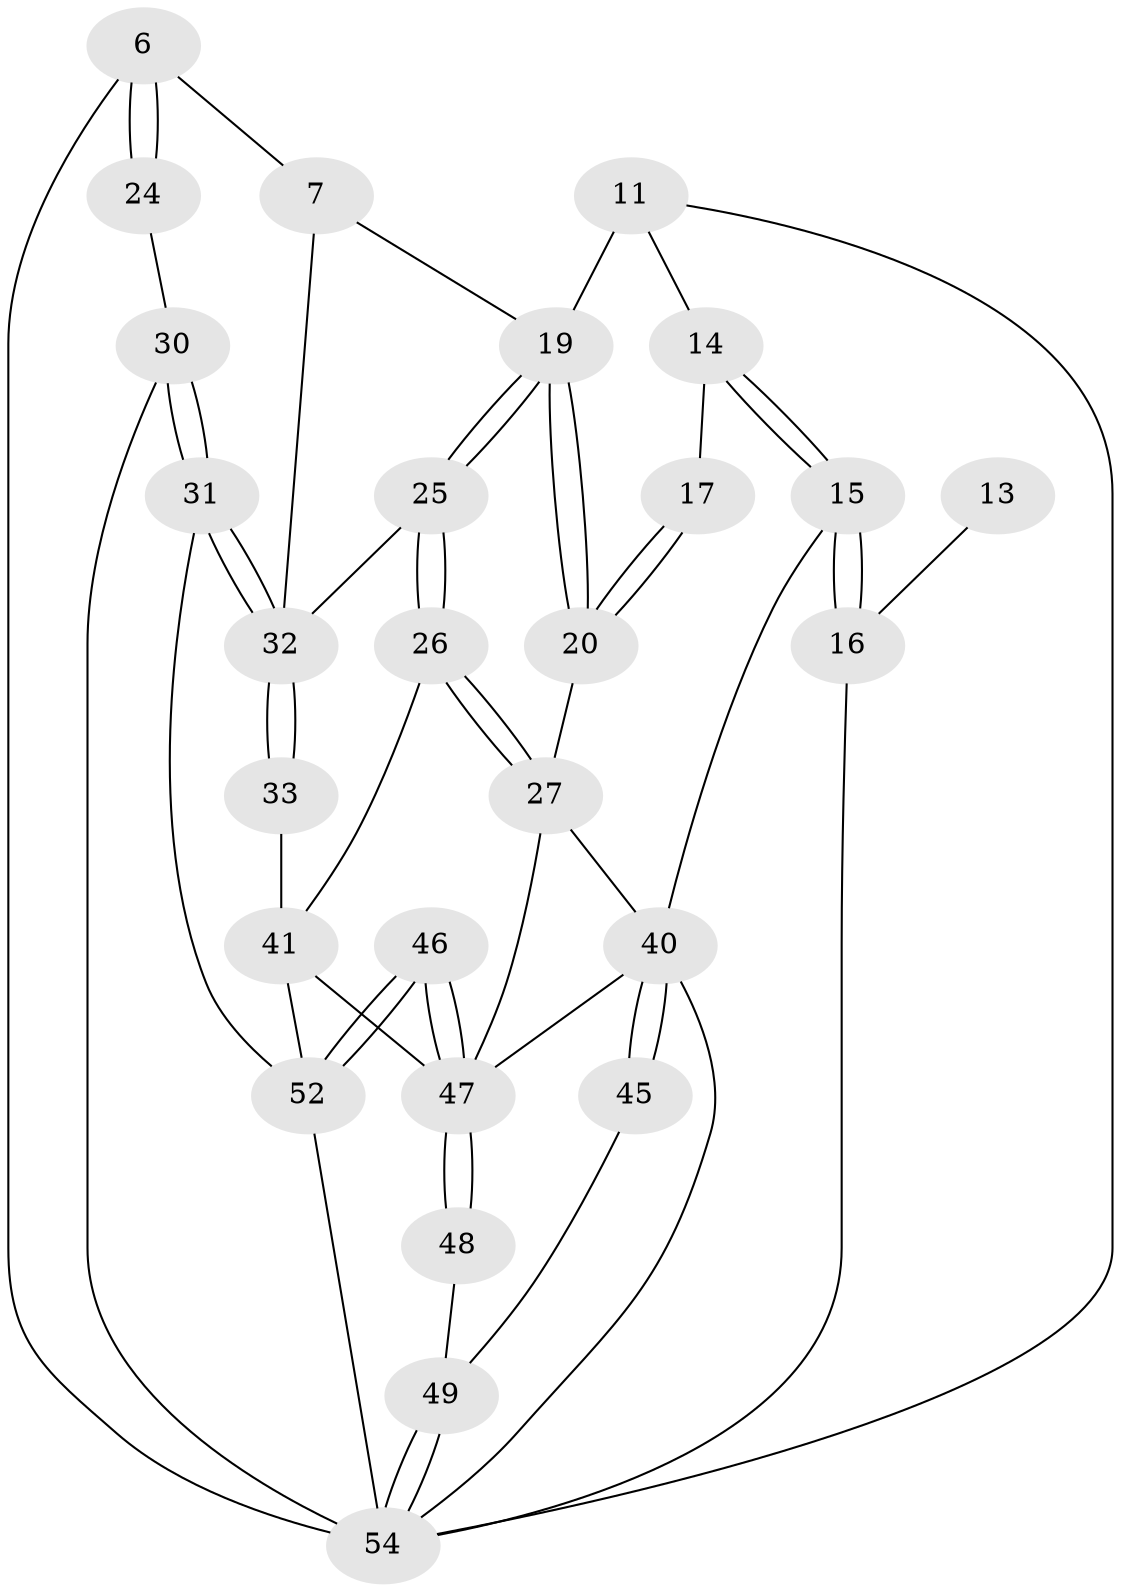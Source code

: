 // original degree distribution, {3: 0.07407407407407407, 6: 0.25925925925925924, 5: 0.4444444444444444, 4: 0.2222222222222222}
// Generated by graph-tools (version 1.1) at 2025/05/03/04/25 22:05:11]
// undirected, 27 vertices, 59 edges
graph export_dot {
graph [start="1"]
  node [color=gray90,style=filled];
  6 [pos="+0.9173295890064485+0.2235496752443396",super="+1+2"];
  7 [pos="+0.838318242935436+0.25761541100578084"];
  11 [pos="+0.4549599037734534+0",super="+4"];
  13 [pos="+0.176816137978767+0.11607849479058811"];
  14 [pos="+0.11419124693566438+0.23232344724861778",super="+10"];
  15 [pos="+0+0.3106992416945057"];
  16 [pos="+0+0.19213631847813",super="+12"];
  17 [pos="+0.2082902858395152+0.24591747512444387"];
  19 [pos="+0.48080143591744345+0.23517434990363983",super="+18+8"];
  20 [pos="+0.2288532136649758+0.2725318130835677"];
  24 [pos="+1+0.2288806961906419"];
  25 [pos="+0.49167312676441854+0.39432585910954016"];
  26 [pos="+0.48091222767403996+0.42165466873697593"];
  27 [pos="+0.41709804754441765+0.4831873848203565",super="+21"];
  30 [pos="+1+0.6409217503694539"];
  31 [pos="+0.9615926292820018+0.6196019495251139"];
  32 [pos="+0.9478912784574863+0.6114691192870715",super="+29"];
  33 [pos="+0.8087546362679172+0.5925663799682612"];
  40 [pos="+0.17772964581283976+0.5464214064090934",super="+23+34"];
  41 [pos="+0.5779731917584852+0.6790598293841247",super="+37"];
  45 [pos="+0.13534776899669404+0.8174786121179453"];
  46 [pos="+0.5185849593141788+0.8965912311322999"];
  47 [pos="+0.5154489882052097+0.8939729052371893",super="+42+39"];
  48 [pos="+0.3488874576271275+0.8087840907577665"];
  49 [pos="+0.2603469130875766+0.8450954267604321"];
  52 [pos="+0.5897113541118879+1",super="+51+43+44"];
  54 [pos="+0.2803493730110433+1",super="+53"];
  6 -- 7;
  6 -- 24 [weight=2];
  6 -- 24;
  6 -- 54 [weight=2];
  7 -- 19;
  7 -- 32;
  11 -- 14;
  11 -- 19 [weight=2];
  11 -- 54;
  13 -- 16 [weight=2];
  14 -- 15;
  14 -- 15;
  14 -- 17 [weight=2];
  15 -- 16;
  15 -- 16;
  15 -- 40;
  16 -- 54;
  17 -- 20;
  17 -- 20;
  19 -- 20;
  19 -- 20;
  19 -- 25;
  19 -- 25;
  20 -- 27;
  24 -- 30;
  25 -- 26;
  25 -- 26;
  25 -- 32;
  26 -- 27;
  26 -- 27;
  26 -- 41;
  27 -- 40;
  27 -- 47;
  30 -- 31;
  30 -- 31;
  30 -- 54;
  31 -- 32;
  31 -- 32;
  31 -- 52;
  32 -- 33 [weight=2];
  32 -- 33;
  33 -- 41;
  40 -- 45 [weight=2];
  40 -- 45;
  40 -- 54;
  40 -- 47;
  41 -- 52 [weight=2];
  41 -- 47;
  45 -- 49;
  46 -- 47;
  46 -- 47;
  46 -- 52 [weight=2];
  46 -- 52;
  47 -- 48 [weight=2];
  47 -- 48;
  48 -- 49;
  49 -- 54;
  49 -- 54;
  52 -- 54 [weight=2];
}
